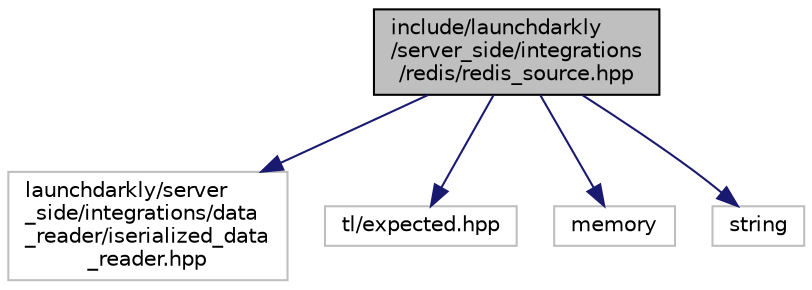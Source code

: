 digraph "include/launchdarkly/server_side/integrations/redis/redis_source.hpp"
{
 // LATEX_PDF_SIZE
  edge [fontname="Helvetica",fontsize="10",labelfontname="Helvetica",labelfontsize="10"];
  node [fontname="Helvetica",fontsize="10",shape=record];
  Node1 [label="include/launchdarkly\l/server_side/integrations\l/redis/redis_source.hpp",height=0.2,width=0.4,color="black", fillcolor="grey75", style="filled", fontcolor="black",tooltip="Server-Side Redis Source."];
  Node1 -> Node2 [color="midnightblue",fontsize="10",style="solid"];
  Node2 [label="launchdarkly/server\l_side/integrations/data\l_reader/iserialized_data\l_reader.hpp",height=0.2,width=0.4,color="grey75", fillcolor="white", style="filled",tooltip=" "];
  Node1 -> Node3 [color="midnightblue",fontsize="10",style="solid"];
  Node3 [label="tl/expected.hpp",height=0.2,width=0.4,color="grey75", fillcolor="white", style="filled",tooltip=" "];
  Node1 -> Node4 [color="midnightblue",fontsize="10",style="solid"];
  Node4 [label="memory",height=0.2,width=0.4,color="grey75", fillcolor="white", style="filled",tooltip=" "];
  Node1 -> Node5 [color="midnightblue",fontsize="10",style="solid"];
  Node5 [label="string",height=0.2,width=0.4,color="grey75", fillcolor="white", style="filled",tooltip=" "];
}
